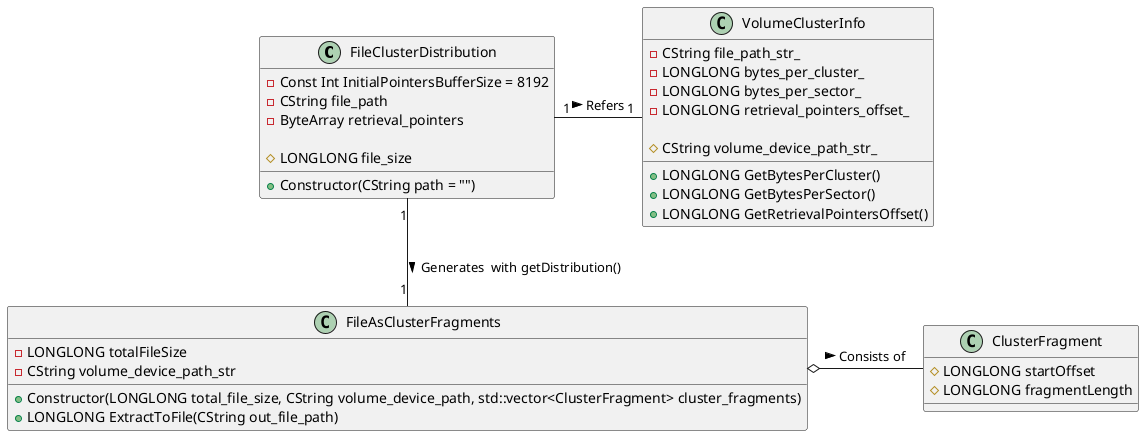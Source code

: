 @startuml FileSectCopy_ObjDiagram
class FileClusterDistribution {
    - Const Int InitialPointersBufferSize = 8192
    - CString file_path
    - ByteArray retrieval_pointers

    # LONGLONG file_size
    + Constructor(CString path = "")
}
class VolumeClusterInfo {
    - CString file_path_str_
    - LONGLONG bytes_per_cluster_
    - LONGLONG bytes_per_sector_
    - LONGLONG retrieval_pointers_offset_

    # CString volume_device_path_str_
    
    + LONGLONG GetBytesPerCluster()
    + LONGLONG GetBytesPerSector()
    + LONGLONG GetRetrievalPointersOffset()
}
class FileAsClusterFragments {
    - LONGLONG totalFileSize
    - CString volume_device_path_str

    + Constructor(LONGLONG total_file_size, CString volume_device_path, std::vector<ClusterFragment> cluster_fragments)
    + LONGLONG ExtractToFile(CString out_file_path)
}
class ClusterFragment {
    # LONGLONG startOffset
    # LONGLONG fragmentLength

}

FileClusterDistribution "1" - "1" VolumeClusterInfo : Refers >
FileClusterDistribution "1" -- "1" FileAsClusterFragments : Generates  with getDistribution() >

FileAsClusterFragments o- ClusterFragment : Consists of >
@enduml
